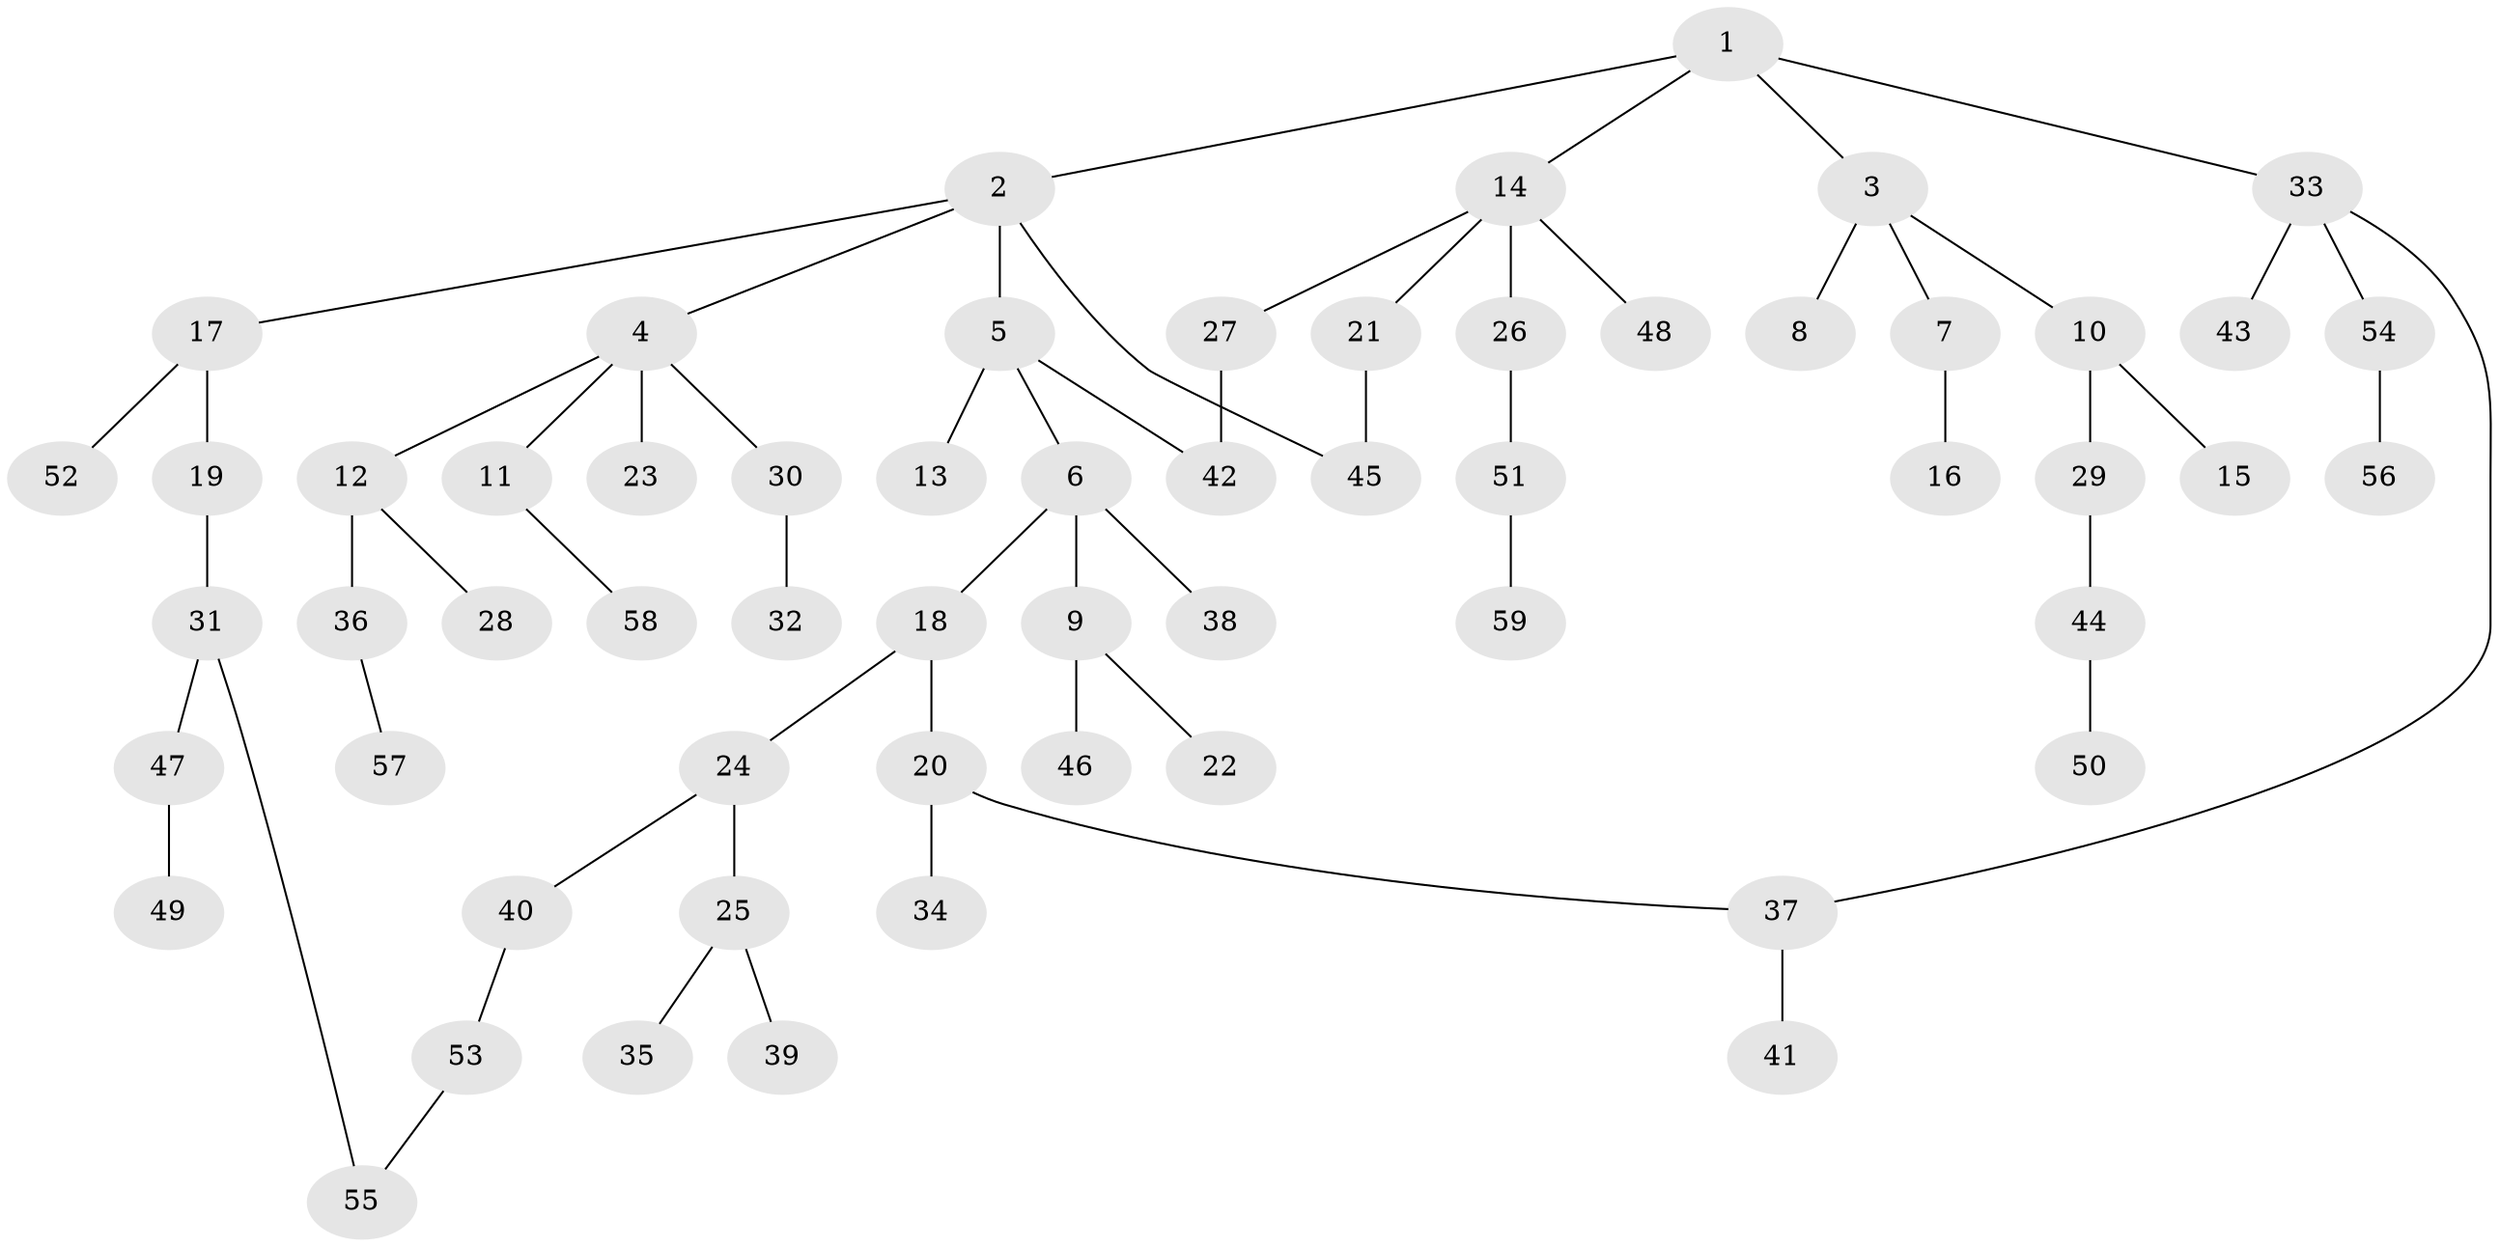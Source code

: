 // Generated by graph-tools (version 1.1) at 2025/49/03/09/25 03:49:17]
// undirected, 59 vertices, 62 edges
graph export_dot {
graph [start="1"]
  node [color=gray90,style=filled];
  1;
  2;
  3;
  4;
  5;
  6;
  7;
  8;
  9;
  10;
  11;
  12;
  13;
  14;
  15;
  16;
  17;
  18;
  19;
  20;
  21;
  22;
  23;
  24;
  25;
  26;
  27;
  28;
  29;
  30;
  31;
  32;
  33;
  34;
  35;
  36;
  37;
  38;
  39;
  40;
  41;
  42;
  43;
  44;
  45;
  46;
  47;
  48;
  49;
  50;
  51;
  52;
  53;
  54;
  55;
  56;
  57;
  58;
  59;
  1 -- 2;
  1 -- 3;
  1 -- 14;
  1 -- 33;
  2 -- 4;
  2 -- 5;
  2 -- 17;
  2 -- 45;
  3 -- 7;
  3 -- 8;
  3 -- 10;
  4 -- 11;
  4 -- 12;
  4 -- 23;
  4 -- 30;
  5 -- 6;
  5 -- 13;
  5 -- 42;
  6 -- 9;
  6 -- 18;
  6 -- 38;
  7 -- 16;
  9 -- 22;
  9 -- 46;
  10 -- 15;
  10 -- 29;
  11 -- 58;
  12 -- 28;
  12 -- 36;
  14 -- 21;
  14 -- 26;
  14 -- 27;
  14 -- 48;
  17 -- 19;
  17 -- 52;
  18 -- 20;
  18 -- 24;
  19 -- 31;
  20 -- 34;
  20 -- 37;
  21 -- 45;
  24 -- 25;
  24 -- 40;
  25 -- 35;
  25 -- 39;
  26 -- 51;
  27 -- 42;
  29 -- 44;
  30 -- 32;
  31 -- 47;
  31 -- 55;
  33 -- 37;
  33 -- 43;
  33 -- 54;
  36 -- 57;
  37 -- 41;
  40 -- 53;
  44 -- 50;
  47 -- 49;
  51 -- 59;
  53 -- 55;
  54 -- 56;
}
